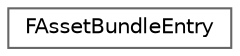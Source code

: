 digraph "Graphical Class Hierarchy"
{
 // INTERACTIVE_SVG=YES
 // LATEX_PDF_SIZE
  bgcolor="transparent";
  edge [fontname=Helvetica,fontsize=10,labelfontname=Helvetica,labelfontsize=10];
  node [fontname=Helvetica,fontsize=10,shape=box,height=0.2,width=0.4];
  rankdir="LR";
  Node0 [id="Node000000",label="FAssetBundleEntry",height=0.2,width=0.4,color="grey40", fillcolor="white", style="filled",URL="$d3/dda/structFAssetBundleEntry.html",tooltip="A struct representing a single AssetBundle."];
}
